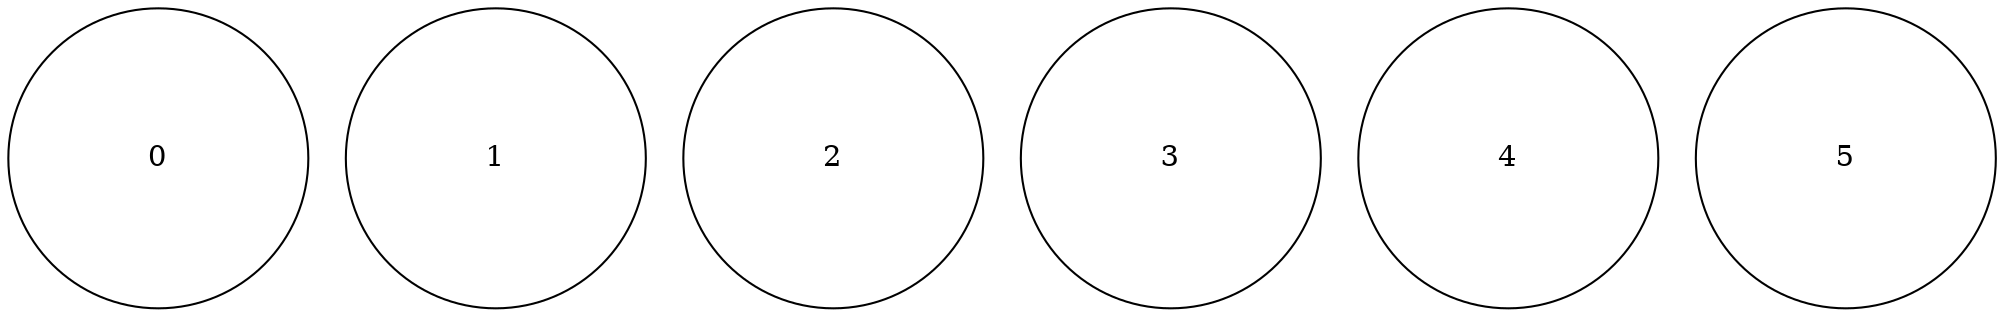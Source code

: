 digraph G {
	size=30
	node [fixedsize=true shape=circle width=2]
	0 [pos="3,6!"]
	1 [pos="6,9!"]
	2 [pos="10.5,9!"]
	3 [pos="6,3!"]
	4 [pos="10.5,3!"]
	5 [pos="13.5,6!"]
}
